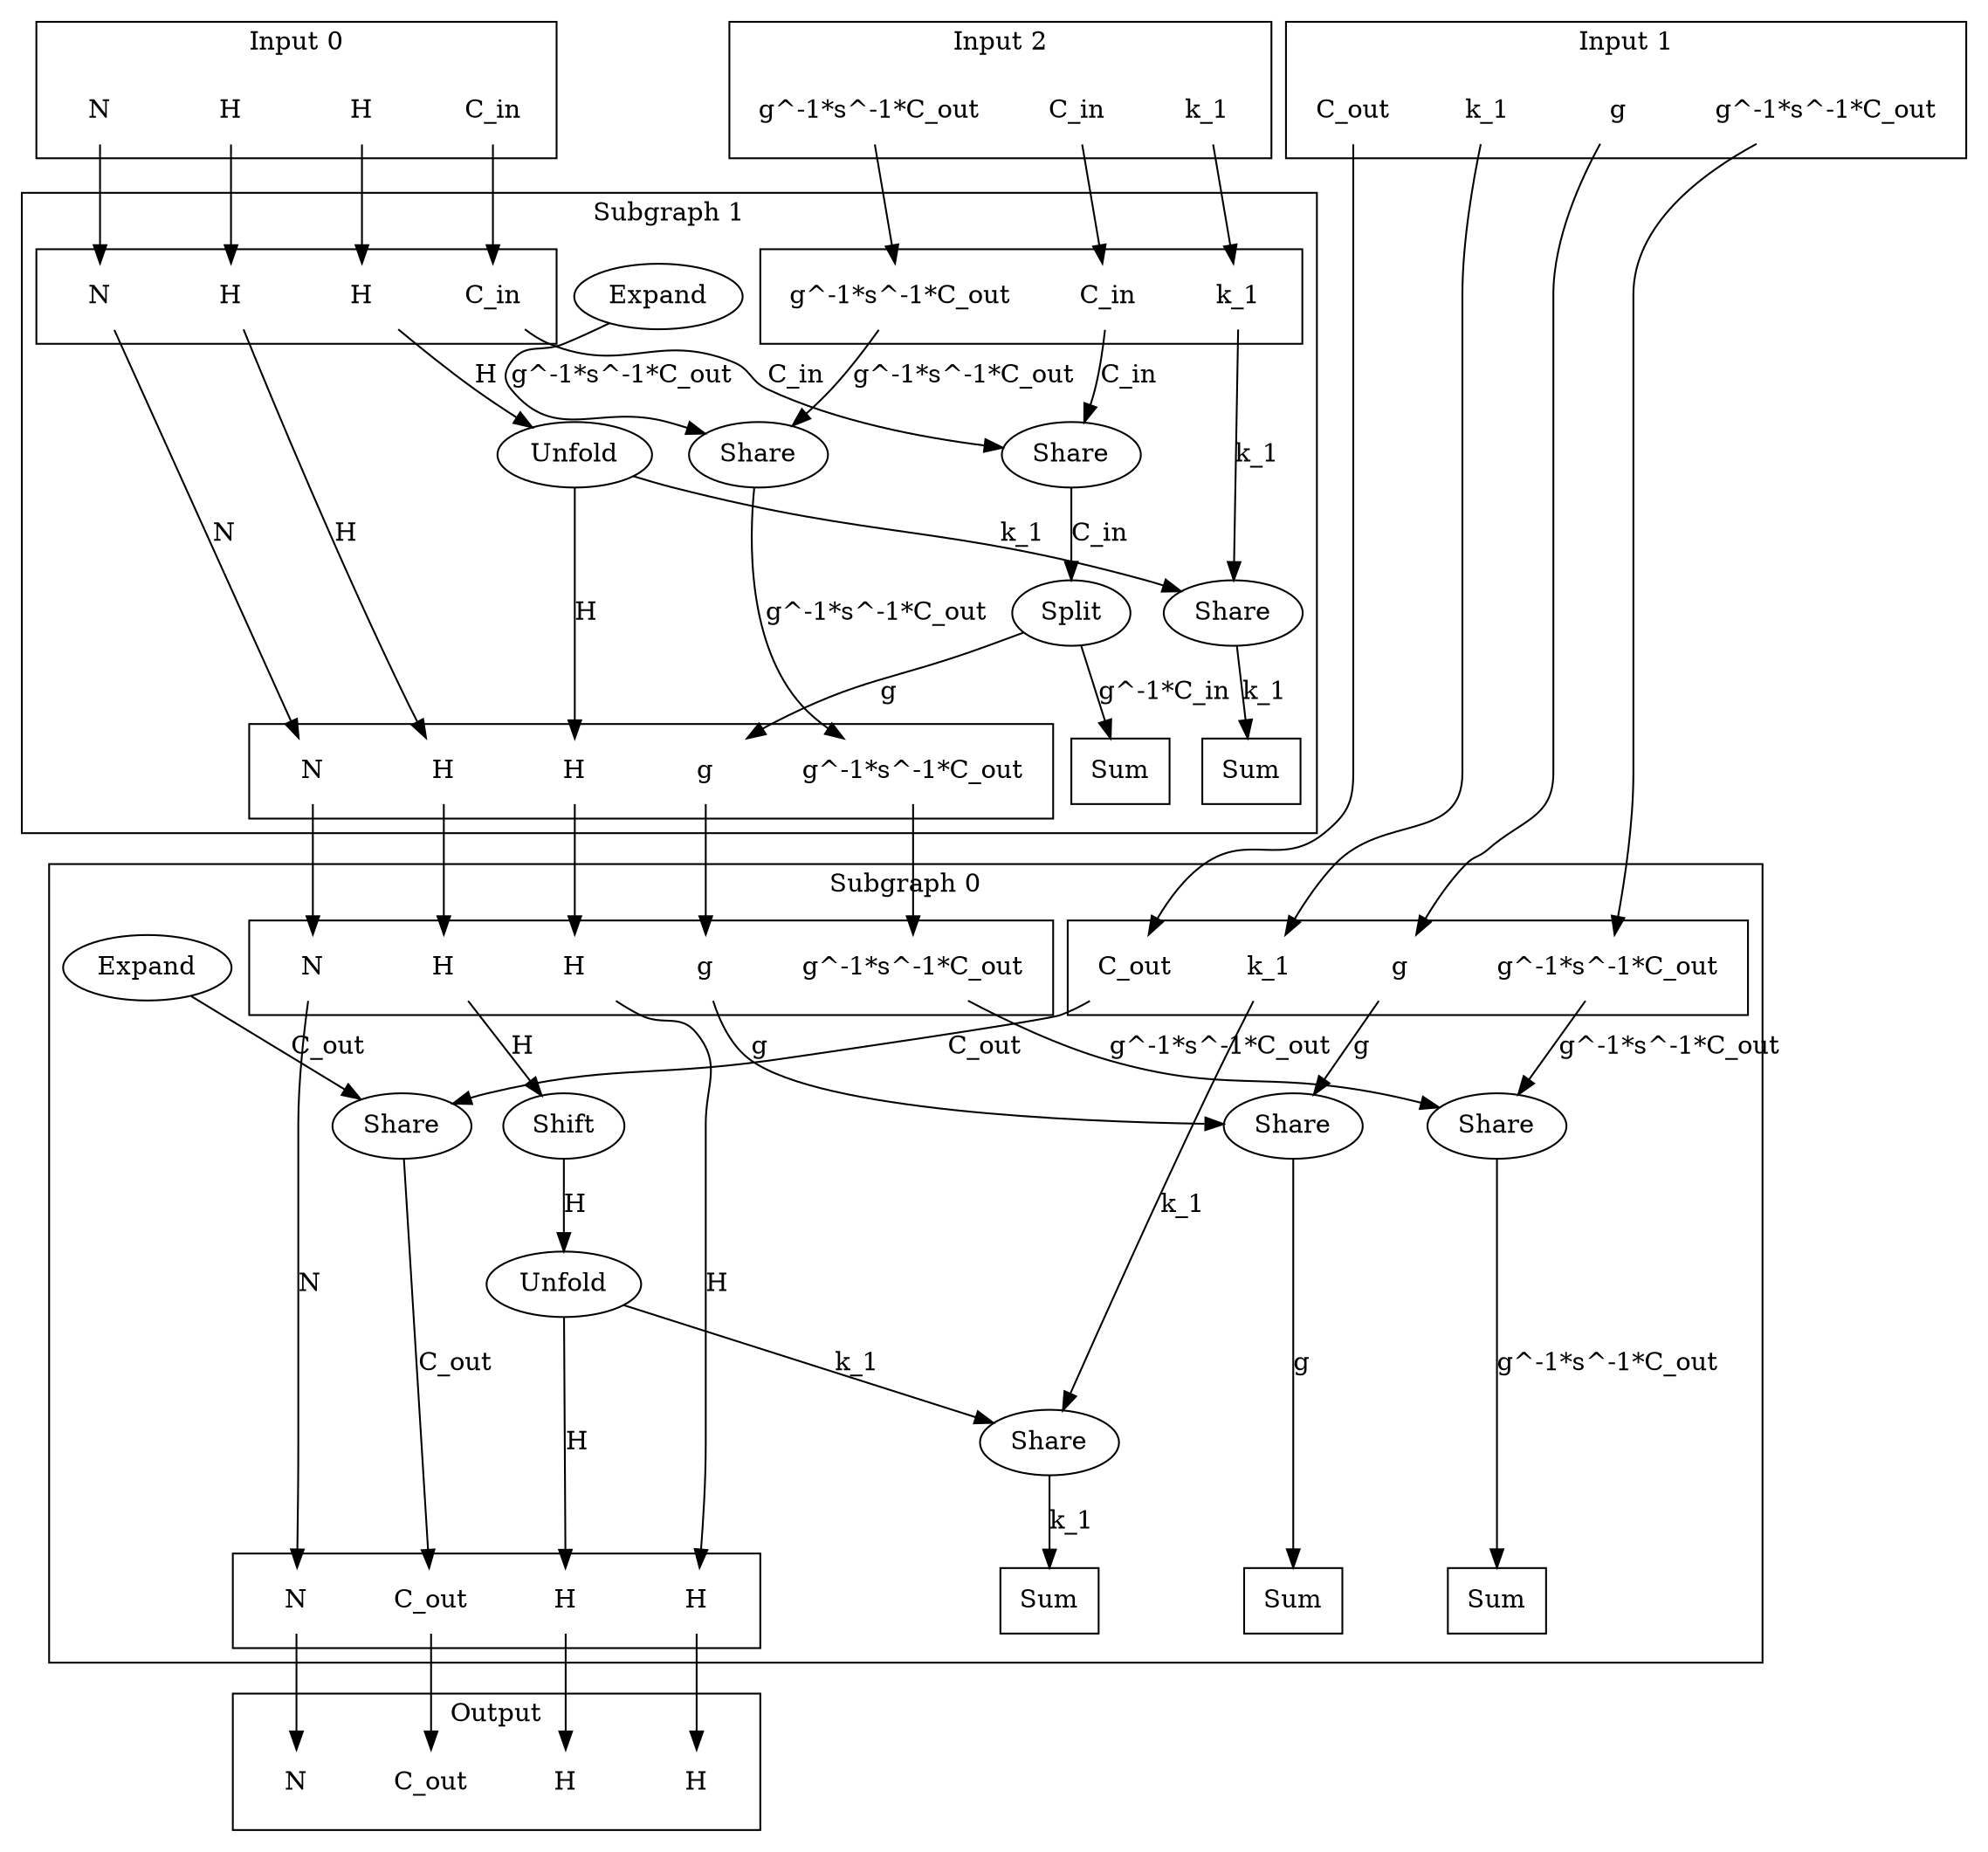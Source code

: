 digraph kernel_generated {
newrank = true;

// Stage tensor.
subgraph cluster_subgraph_0 {
    label = "Subgraph 0";
    // Reductions.
    reduce_0x7f44f8003928 [label="Sum", shape=box];
    reduce_0x7f44f8003a98 [label="Sum", shape=box];
    reduce_0x7f44f800ae88 [label="Sum", shape=box];
    // Output.
    subgraph cluster_subgraph_0_out {
        label = "";
        interface_0_out_0x5572df8cce60 [label="N", shape=none];
        interface_0_out_0x5572df8cce88 [label="C_out", shape=none];
        interface_0_out_0x5572df8cceb0 [label="H", shape=none];
        interface_0_out_0x5572df8cced8 [label="H", shape=none];
    }
    {
        rank = same;
        reduce_0x7f44f8003928;
        reduce_0x7f44f8003a98;
        reduce_0x7f44f800ae88;
        interface_0_out_0x5572df8cce60;
        interface_0_out_0x5572df8cce88;
        interface_0_out_0x5572df8cceb0;
        interface_0_out_0x5572df8cced8;
    }
    // Input 0.
    subgraph cluster_subgraph_0_in_0 {
        label = "";
        interface_0_in_0x5572df8cce60 [label="N", shape=none];
        interface_0_in_0x5572e409cd50 [label="g", shape=none];
        interface_0_in_0x5572e409ec80 [label="H", shape=none];
        interface_0_in_0x5572df8cced8 [label="H", shape=none];
        interface_0_in_0x5572e409cda0 [label="g^-1*s^-1*C_out", shape=none];
    }
    // Input 1.
    subgraph cluster_subgraph_0_in_1 {
        label = "";
        interface_0_in_0x5572e409cb38 [label="C_out", shape=none];
        interface_0_in_0x5572e409cd68 [label="g", shape=none];
        interface_0_in_0x5572e409cc28 [label="k_1", shape=none];
        interface_0_in_0x5572e409cdb8 [label="g^-1*s^-1*C_out", shape=none];
    }
    {
        rank = same;
        interface_0_in_0x5572df8cce60;
        interface_0_in_0x5572e409cd50;
        interface_0_in_0x5572e409ec80;
        interface_0_in_0x5572df8cced8;
        interface_0_in_0x5572e409cda0;
        interface_0_in_0x5572e409cb38;
        interface_0_in_0x5572e409cd68;
        interface_0_in_0x5572e409cc28;
        interface_0_in_0x5572e409cdb8;
    }
    // Op's.
    op_0x5572e409cb00 [label="Share"];
    op_0x5572e409cbf0 [label="Share"];
    op_0x5572e409cd30 [label="Share"];
    op_0x5572e409cd80 [label="Share"];
    op_0x5572e409cfd8 [label="Expand"];
    op_0x5572e409ec60 [label="Shift"];
    op_0x5572e40b1ec0 [label="Unfold"];
    // Dimension's.
    interface_0_in_0x5572df8cce60 -> interface_0_out_0x5572df8cce60 [label="N"];
    op_0x5572e409cb00 -> interface_0_out_0x5572df8cce88 [label="C_out"];
    op_0x5572e40b1ec0 -> interface_0_out_0x5572df8cceb0 [label="H"];
    interface_0_in_0x5572df8cced8 -> interface_0_out_0x5572df8cced8 [label="H"];
    op_0x5572e409cfd8 -> op_0x5572e409cb00 [label="C_out"];
    interface_0_in_0x5572e409cb38 -> op_0x5572e409cb00 [label="C_out"];
    op_0x5572e40b1ec0 -> op_0x5572e409cbf0 [label="k_1"];
    interface_0_in_0x5572e409cc28 -> op_0x5572e409cbf0 [label="k_1"];
    interface_0_in_0x5572e409cd50 -> op_0x5572e409cd30 [label="g"];
    interface_0_in_0x5572e409cd68 -> op_0x5572e409cd30 [label="g"];
    interface_0_in_0x5572e409cda0 -> op_0x5572e409cd80 [label="g^-1*s^-1*C_out"];
    interface_0_in_0x5572e409cdb8 -> op_0x5572e409cd80 [label="g^-1*s^-1*C_out"];
    interface_0_in_0x5572e409ec80 -> op_0x5572e409ec60 [label="H"];
    op_0x5572e409ec60 -> op_0x5572e40b1ec0 [label="H"];
    op_0x5572e409cd30 -> reduce_0x7f44f8003928 [label="g"];
    op_0x5572e409cbf0 -> reduce_0x7f44f8003a98 [label="k_1"];
    op_0x5572e409cd80 -> reduce_0x7f44f800ae88 [label="g^-1*s^-1*C_out"];
}

// Stage tensor.
subgraph cluster_subgraph_1 {
    label = "Subgraph 1";
    // Reductions.
    reduce_0x7f44f8007890 [label="Sum", shape=box];
    reduce_0x7f44f8003ab0 [label="Sum", shape=box];
    // Output.
    subgraph cluster_subgraph_1_out {
        label = "";
        interface_1_out_0x5572df8cce60 [label="N", shape=none];
        interface_1_out_0x5572e409cd50 [label="g", shape=none];
        interface_1_out_0x5572e409ec80 [label="H", shape=none];
        interface_1_out_0x5572df8cced8 [label="H", shape=none];
        interface_1_out_0x5572e409cda0 [label="g^-1*s^-1*C_out", shape=none];
    }
    {
        rank = same;
        reduce_0x7f44f8007890;
        reduce_0x7f44f8003ab0;
        interface_1_out_0x5572df8cce60;
        interface_1_out_0x5572e409cd50;
        interface_1_out_0x5572e409ec80;
        interface_1_out_0x5572df8cced8;
        interface_1_out_0x5572e409cda0;
    }
    // Input 0.
    subgraph cluster_subgraph_1_in_0 {
        label = "";
        interface_1_in_0x5572df8cce60 [label="N", shape=none];
        interface_1_in_0x5572e409cf80 [label="C_in", shape=none];
        interface_1_in_0x5572e409ec80 [label="H", shape=none];
        interface_1_in_0x5572e40b1f28 [label="H", shape=none];
    }
    // Input 1.
    subgraph cluster_subgraph_1_in_1 {
        label = "";
        interface_1_in_0x5572e409cf98 [label="C_in", shape=none];
        interface_1_in_0x5572e409cf48 [label="k_1", shape=none];
        interface_1_in_0x5572e409ce08 [label="g^-1*s^-1*C_out", shape=none];
    }
    {
        rank = same;
        interface_1_in_0x5572df8cce60;
        interface_1_in_0x5572e409cf80;
        interface_1_in_0x5572e409ec80;
        interface_1_in_0x5572e40b1f28;
        interface_1_in_0x5572e409cf98;
        interface_1_in_0x5572e409cf48;
        interface_1_in_0x5572e409ce08;
    }
    // Op's.
    op_0x5572e409cdd0 [label="Share"];
    op_0x5572e409cf10 [label="Share"];
    op_0x5572e409cf60 [label="Share"];
    op_0x5572e409d018 [label="Expand"];
    op_0x5572e40b1f00 [label="Unfold"];
    op_0x5572e40b62a0 [label="Split"];
    // Dimension's.
    interface_1_in_0x5572df8cce60 -> interface_1_out_0x5572df8cce60 [label="N"];
    op_0x5572e40b1f00 -> interface_1_out_0x5572df8cced8 [label="H"];
    op_0x5572e40b62a0 -> interface_1_out_0x5572e409cd50 [label="g"];
    op_0x5572e409cdd0 -> interface_1_out_0x5572e409cda0 [label="g^-1*s^-1*C_out"];
    op_0x5572e409d018 -> op_0x5572e409cdd0 [label="g^-1*s^-1*C_out"];
    interface_1_in_0x5572e409ce08 -> op_0x5572e409cdd0 [label="g^-1*s^-1*C_out"];
    op_0x5572e40b1f00 -> op_0x5572e409cf10 [label="k_1"];
    interface_1_in_0x5572e409cf48 -> op_0x5572e409cf10 [label="k_1"];
    interface_1_in_0x5572e409cf80 -> op_0x5572e409cf60 [label="C_in"];
    interface_1_in_0x5572e409cf98 -> op_0x5572e409cf60 [label="C_in"];
    interface_1_in_0x5572e409ec80 -> interface_1_out_0x5572e409ec80 [label="H"];
    interface_1_in_0x5572e40b1f28 -> op_0x5572e40b1f00 [label="H"];
    op_0x5572e409cf60 -> op_0x5572e40b62a0 [label="C_in"];
    op_0x5572e409cf10 -> reduce_0x7f44f8003ab0 [label="k_1"];
    op_0x5572e40b62a0 -> reduce_0x7f44f8007890 [label="g^-1*C_in"];
}

// Input tensor.
subgraph cluster_subgraph_2 {
    label = "Input 0";
    interface_2_out_0x5572df8cce60 [label="N", shape=none];
    interface_2_out_0x5572e409cf80 [label="C_in", shape=none];
    interface_2_out_0x5572e409ec80 [label="H", shape=none];
    interface_2_out_0x5572e40b1f28 [label="H", shape=none];
}

interface_2_out_0x5572df8cce60 -> interface_1_in_0x5572df8cce60;
interface_2_out_0x5572e409cf80 -> interface_1_in_0x5572e409cf80;
interface_2_out_0x5572e409ec80 -> interface_1_in_0x5572e409ec80;
interface_2_out_0x5572e40b1f28 -> interface_1_in_0x5572e40b1f28;

// Input tensor.
subgraph cluster_subgraph_3 {
    label = "Input 2";
    interface_3_out_0x5572e409cf98 [label="C_in", shape=none];
    interface_3_out_0x5572e409cf48 [label="k_1", shape=none];
    interface_3_out_0x5572e409ce08 [label="g^-1*s^-1*C_out", shape=none];
}

interface_3_out_0x5572e409cf98 -> interface_1_in_0x5572e409cf98;
interface_3_out_0x5572e409cf48 -> interface_1_in_0x5572e409cf48;
interface_3_out_0x5572e409ce08 -> interface_1_in_0x5572e409ce08;

interface_1_out_0x5572df8cce60 -> interface_0_in_0x5572df8cce60;
interface_1_out_0x5572e409cd50 -> interface_0_in_0x5572e409cd50;
interface_1_out_0x5572e409ec80 -> interface_0_in_0x5572e409ec80;
interface_1_out_0x5572df8cced8 -> interface_0_in_0x5572df8cced8;
interface_1_out_0x5572e409cda0 -> interface_0_in_0x5572e409cda0;

// Input tensor.
subgraph cluster_subgraph_4 {
    label = "Input 1";
    interface_4_out_0x5572e409cb38 [label="C_out", shape=none];
    interface_4_out_0x5572e409cd68 [label="g", shape=none];
    interface_4_out_0x5572e409cc28 [label="k_1", shape=none];
    interface_4_out_0x5572e409cdb8 [label="g^-1*s^-1*C_out", shape=none];
}

interface_4_out_0x5572e409cb38 -> interface_0_in_0x5572e409cb38;
interface_4_out_0x5572e409cd68 -> interface_0_in_0x5572e409cd68;
interface_4_out_0x5572e409cc28 -> interface_0_in_0x5572e409cc28;
interface_4_out_0x5572e409cdb8 -> interface_0_in_0x5572e409cdb8;

{
    rank = same;
    interface_2_out_0x5572df8cce60;
    interface_2_out_0x5572e409cf80;
    interface_2_out_0x5572e409ec80;
    interface_2_out_0x5572e40b1f28;
    interface_4_out_0x5572e409cb38;
    interface_4_out_0x5572e409cd68;
    interface_4_out_0x5572e409cc28;
    interface_4_out_0x5572e409cdb8;
    interface_3_out_0x5572e409cf98;
    interface_3_out_0x5572e409cf48;
    interface_3_out_0x5572e409ce08;
}
subgraph cluster_subgraph_output {
    label = "Output";
    interface_5_in_0x5572df8cce60 [label="N", shape=none];
    interface_5_in_0x5572df8cce88 [label="C_out", shape=none];
    interface_5_in_0x5572df8cceb0 [label="H", shape=none];
    interface_5_in_0x5572df8cced8 [label="H", shape=none];
}
interface_0_out_0x5572df8cce60 -> interface_5_in_0x5572df8cce60;
interface_0_out_0x5572df8cce88 -> interface_5_in_0x5572df8cce88;
interface_0_out_0x5572df8cceb0 -> interface_5_in_0x5572df8cceb0;
interface_0_out_0x5572df8cced8 -> interface_5_in_0x5572df8cced8;

}
